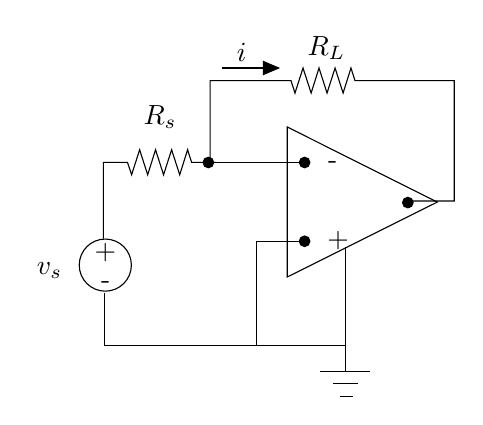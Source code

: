 \begin{tikzpicture}[y=-1cm]
\sf
\draw[black] (2.573,3.024) -- (2.573,1.993) -- (3.6,1.993) -- (3.651,2.151) -- (3.753,1.833) -- (3.856,2.151) -- (3.956,1.833) -- (4.058,2.151) -- (4.16,1.833) -- (4.262,2.151) -- (4.362,1.833) -- (4.413,1.993) -- (5.673,1.993) -- (5.673,3.522) -- (5.1,3.522);
\draw[black] (1.218,4) -- (1.218,3.031) -- (1.524,3.031) -- (1.576,3.189) -- (1.678,2.871) -- (1.78,3.189) -- (1.88,2.871) -- (1.982,3.189) -- (2.084,2.871) -- (2.187,3.189) -- (2.287,2.871) -- (2.338,3.031) -- (2.647,3.031);
\path (1.938,2.549) node[text=black,anchor=base] {$R_s$};
\path (2.973,1.744) node[text=black,anchor=base] {$i$};
\path (4.051,1.678) node[text=black,anchor=base] {$R_L$};
\path (0.818,4.456) node[text=black,anchor=base east] {$v_s$};
\draw[black] (4.296,5.356) -- (4.296,4.111);
\draw[arrows=-triangle 45,black] (2.718,1.833) -- (3.462,1.833);
\filldraw[black] (2.551,3.033) ellipse (0.067cm and 0.067cm);
\filldraw[black] (5.084,3.542) ellipse (0.067cm and 0.067cm);
\filldraw[black] (3.773,4.033) ellipse (0.067cm and 0.067cm);
\filldraw[black] (3.773,3.033) ellipse (0.067cm and 0.067cm);
\path (1.247,4.627) node[text=black,anchor=base] {-};
\path (1.242,4.264) node[text=black,anchor=base] {+};
\draw[black] (1.242,4.336) ellipse (0.331cm and 0.331cm);
\draw[black] (1.229,4.689) -- (1.229,5.353) -- (2.473,5.353) -- (4.3,5.353);
\path (3.949,3.107) node[anchor=base west] {-};
\path (3.938,4.109) node[anchor=base west] {+};
\draw (3.162,5.367) -- (3.162,4.033) -- (3.707,4.033);
\draw (2.551,3.033) -- (3.707,3.033);
\draw (3.553,2.582) -- (5.458,3.536) -- (3.553,4.487) -- cycle;
\draw (4.227,6) -- (4.384,6);
\draw (4.131,5.842) -- (4.449,5.842);
\draw (3.973,5.682) -- (4.607,5.682);
\draw (4.289,5.364) -- (4.289,5.682);

\end{tikzpicture}%

%% Configure (x)emacs for this file ...
%% Local Variables:
%% mode: latex
%% End: